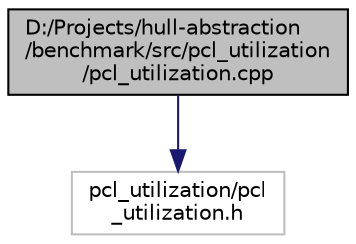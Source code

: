 digraph "D:/Projects/hull-abstraction/benchmark/src/pcl_utilization/pcl_utilization.cpp"
{
 // INTERACTIVE_SVG=YES
 // LATEX_PDF_SIZE
  edge [fontname="Helvetica",fontsize="10",labelfontname="Helvetica",labelfontsize="10"];
  node [fontname="Helvetica",fontsize="10",shape=record];
  Node1 [label="D:/Projects/hull-abstraction\l/benchmark/src/pcl_utilization\l/pcl_utilization.cpp",height=0.2,width=0.4,color="black", fillcolor="grey75", style="filled", fontcolor="black",tooltip=" "];
  Node1 -> Node2 [color="midnightblue",fontsize="10",style="solid",fontname="Helvetica"];
  Node2 [label="pcl_utilization/pcl\l_utilization.h",height=0.2,width=0.4,color="grey75", fillcolor="white", style="filled",tooltip=" "];
}
